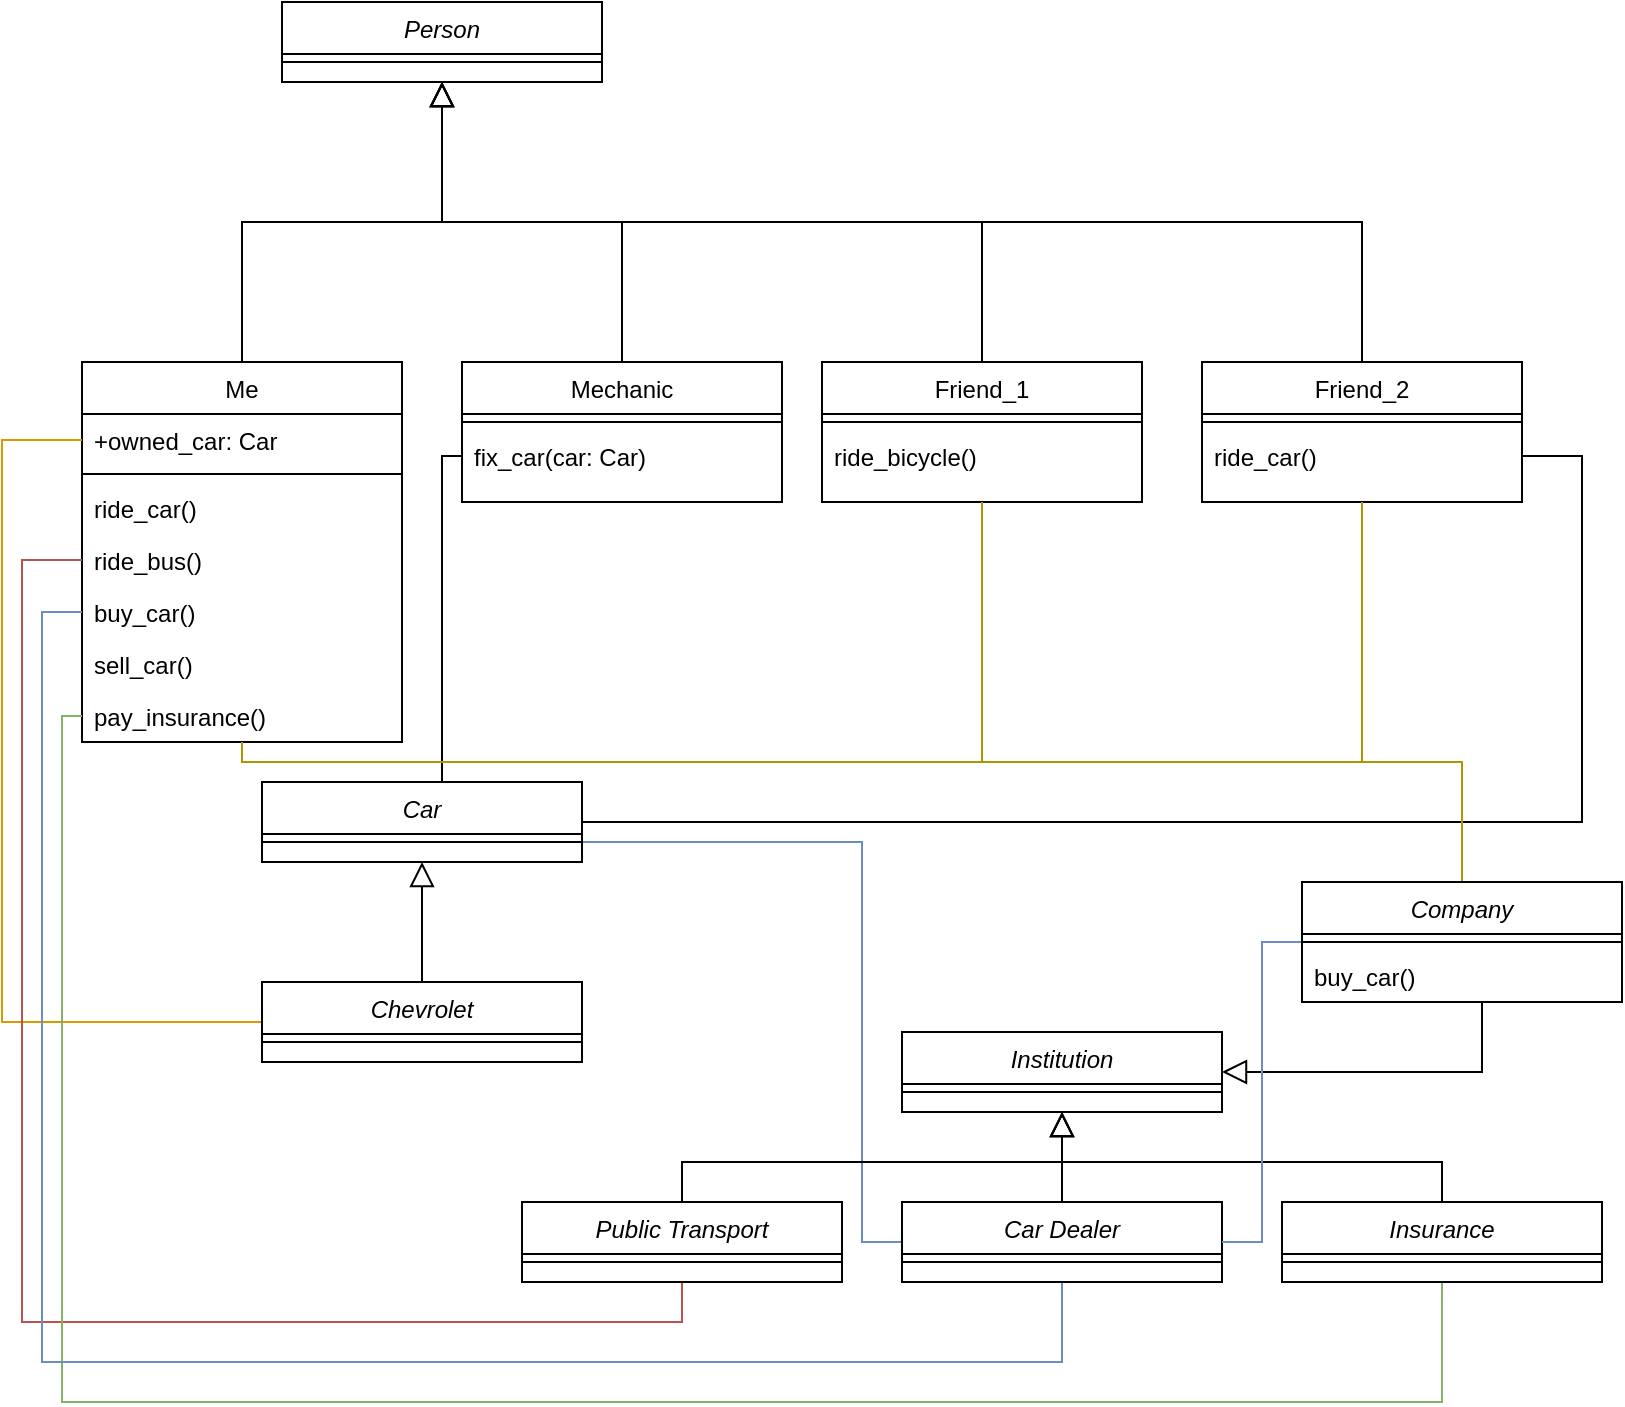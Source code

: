 <mxfile version="16.5.2" type="device"><diagram id="C5RBs43oDa-KdzZeNtuy" name="Page-1"><mxGraphModel dx="1422" dy="770" grid="1" gridSize="10" guides="1" tooltips="1" connect="1" arrows="1" fold="1" page="1" pageScale="1" pageWidth="827" pageHeight="1169" math="0" shadow="0"><root><mxCell id="WIyWlLk6GJQsqaUBKTNV-0"/><mxCell id="WIyWlLk6GJQsqaUBKTNV-1" parent="WIyWlLk6GJQsqaUBKTNV-0"/><mxCell id="zkfFHV4jXpPFQw0GAbJ--0" value="Person" style="swimlane;fontStyle=2;align=center;verticalAlign=top;childLayout=stackLayout;horizontal=1;startSize=26;horizontalStack=0;resizeParent=1;resizeLast=0;collapsible=1;marginBottom=0;rounded=0;shadow=0;strokeWidth=1;" parent="WIyWlLk6GJQsqaUBKTNV-1" vertex="1"><mxGeometry x="150" y="50" width="160" height="40" as="geometry"><mxRectangle x="230" y="140" width="160" height="26" as="alternateBounds"/></mxGeometry></mxCell><mxCell id="zkfFHV4jXpPFQw0GAbJ--4" value="" style="line;html=1;strokeWidth=1;align=left;verticalAlign=middle;spacingTop=-1;spacingLeft=3;spacingRight=3;rotatable=0;labelPosition=right;points=[];portConstraint=eastwest;" parent="zkfFHV4jXpPFQw0GAbJ--0" vertex="1"><mxGeometry y="26" width="160" height="8" as="geometry"/></mxCell><mxCell id="zkfFHV4jXpPFQw0GAbJ--6" value="Me" style="swimlane;fontStyle=0;align=center;verticalAlign=top;childLayout=stackLayout;horizontal=1;startSize=26;horizontalStack=0;resizeParent=1;resizeLast=0;collapsible=1;marginBottom=0;rounded=0;shadow=0;strokeWidth=1;" parent="WIyWlLk6GJQsqaUBKTNV-1" vertex="1"><mxGeometry x="50" y="230" width="160" height="190" as="geometry"><mxRectangle x="130" y="380" width="160" height="26" as="alternateBounds"/></mxGeometry></mxCell><mxCell id="zkfFHV4jXpPFQw0GAbJ--7" value="+owned_car: Car" style="text;align=left;verticalAlign=top;spacingLeft=4;spacingRight=4;overflow=hidden;rotatable=0;points=[[0,0.5],[1,0.5]];portConstraint=eastwest;" parent="zkfFHV4jXpPFQw0GAbJ--6" vertex="1"><mxGeometry y="26" width="160" height="26" as="geometry"/></mxCell><mxCell id="zkfFHV4jXpPFQw0GAbJ--9" value="" style="line;html=1;strokeWidth=1;align=left;verticalAlign=middle;spacingTop=-1;spacingLeft=3;spacingRight=3;rotatable=0;labelPosition=right;points=[];portConstraint=eastwest;" parent="zkfFHV4jXpPFQw0GAbJ--6" vertex="1"><mxGeometry y="52" width="160" height="8" as="geometry"/></mxCell><mxCell id="eMzhl_8tgPVxFvtlHa2W-5" value="ride_car()" style="text;strokeColor=none;fillColor=none;align=left;verticalAlign=top;spacingLeft=4;spacingRight=4;overflow=hidden;rotatable=0;points=[[0,0.5],[1,0.5]];portConstraint=eastwest;" parent="zkfFHV4jXpPFQw0GAbJ--6" vertex="1"><mxGeometry y="60" width="160" height="26" as="geometry"/></mxCell><mxCell id="eMzhl_8tgPVxFvtlHa2W-6" value="ride_bus()" style="text;strokeColor=none;fillColor=none;align=left;verticalAlign=top;spacingLeft=4;spacingRight=4;overflow=hidden;rotatable=0;points=[[0,0.5],[1,0.5]];portConstraint=eastwest;" parent="zkfFHV4jXpPFQw0GAbJ--6" vertex="1"><mxGeometry y="86" width="160" height="26" as="geometry"/></mxCell><mxCell id="eMzhl_8tgPVxFvtlHa2W-7" value="buy_car()" style="text;strokeColor=none;fillColor=none;align=left;verticalAlign=top;spacingLeft=4;spacingRight=4;overflow=hidden;rotatable=0;points=[[0,0.5],[1,0.5]];portConstraint=eastwest;" parent="zkfFHV4jXpPFQw0GAbJ--6" vertex="1"><mxGeometry y="112" width="160" height="26" as="geometry"/></mxCell><mxCell id="eMzhl_8tgPVxFvtlHa2W-8" value="sell_car()" style="text;strokeColor=none;fillColor=none;align=left;verticalAlign=top;spacingLeft=4;spacingRight=4;overflow=hidden;rotatable=0;points=[[0,0.5],[1,0.5]];portConstraint=eastwest;" parent="zkfFHV4jXpPFQw0GAbJ--6" vertex="1"><mxGeometry y="138" width="160" height="26" as="geometry"/></mxCell><mxCell id="eMzhl_8tgPVxFvtlHa2W-23" value="pay_insurance()" style="text;strokeColor=none;fillColor=none;align=left;verticalAlign=top;spacingLeft=4;spacingRight=4;overflow=hidden;rotatable=0;points=[[0,0.5],[1,0.5]];portConstraint=eastwest;" parent="zkfFHV4jXpPFQw0GAbJ--6" vertex="1"><mxGeometry y="164" width="160" height="26" as="geometry"/></mxCell><mxCell id="zkfFHV4jXpPFQw0GAbJ--12" value="" style="endArrow=block;endSize=10;endFill=0;shadow=0;strokeWidth=1;rounded=0;edgeStyle=elbowEdgeStyle;elbow=vertical;" parent="WIyWlLk6GJQsqaUBKTNV-1" source="zkfFHV4jXpPFQw0GAbJ--6" target="zkfFHV4jXpPFQw0GAbJ--0" edge="1"><mxGeometry width="160" relative="1" as="geometry"><mxPoint x="130" y="133" as="sourcePoint"/><mxPoint x="130" y="133" as="targetPoint"/></mxGeometry></mxCell><mxCell id="zkfFHV4jXpPFQw0GAbJ--13" value="Mechanic" style="swimlane;fontStyle=0;align=center;verticalAlign=top;childLayout=stackLayout;horizontal=1;startSize=26;horizontalStack=0;resizeParent=1;resizeLast=0;collapsible=1;marginBottom=0;rounded=0;shadow=0;strokeWidth=1;" parent="WIyWlLk6GJQsqaUBKTNV-1" vertex="1"><mxGeometry x="240" y="230" width="160" height="70" as="geometry"><mxRectangle x="340" y="380" width="170" height="26" as="alternateBounds"/></mxGeometry></mxCell><mxCell id="zkfFHV4jXpPFQw0GAbJ--15" value="" style="line;html=1;strokeWidth=1;align=left;verticalAlign=middle;spacingTop=-1;spacingLeft=3;spacingRight=3;rotatable=0;labelPosition=right;points=[];portConstraint=eastwest;" parent="zkfFHV4jXpPFQw0GAbJ--13" vertex="1"><mxGeometry y="26" width="160" height="8" as="geometry"/></mxCell><mxCell id="eMzhl_8tgPVxFvtlHa2W-1" value="fix_car(car: Car)" style="text;strokeColor=none;fillColor=none;align=left;verticalAlign=top;spacingLeft=4;spacingRight=4;overflow=hidden;rotatable=0;points=[[0,0.5],[1,0.5]];portConstraint=eastwest;" parent="zkfFHV4jXpPFQw0GAbJ--13" vertex="1"><mxGeometry y="34" width="160" height="26" as="geometry"/></mxCell><mxCell id="zkfFHV4jXpPFQw0GAbJ--16" value="" style="endArrow=block;endSize=10;endFill=0;shadow=0;strokeWidth=1;rounded=0;edgeStyle=elbowEdgeStyle;elbow=vertical;" parent="WIyWlLk6GJQsqaUBKTNV-1" source="zkfFHV4jXpPFQw0GAbJ--13" target="zkfFHV4jXpPFQw0GAbJ--0" edge="1"><mxGeometry width="160" relative="1" as="geometry"><mxPoint x="140" y="303" as="sourcePoint"/><mxPoint x="240" y="201" as="targetPoint"/></mxGeometry></mxCell><mxCell id="2P0hsgLDjQe4gHxBzwql-7" style="edgeStyle=orthogonalEdgeStyle;rounded=0;orthogonalLoop=1;jettySize=auto;html=1;endArrow=block;endFill=0;startArrow=none;startFill=0;endSize=10;" parent="WIyWlLk6GJQsqaUBKTNV-1" source="2P0hsgLDjQe4gHxBzwql-0" target="zkfFHV4jXpPFQw0GAbJ--0" edge="1"><mxGeometry relative="1" as="geometry"><Array as="points"><mxPoint x="500" y="160"/><mxPoint x="230" y="160"/></Array></mxGeometry></mxCell><mxCell id="2P0hsgLDjQe4gHxBzwql-0" value="Friend_1" style="swimlane;fontStyle=0;align=center;verticalAlign=top;childLayout=stackLayout;horizontal=1;startSize=26;horizontalStack=0;resizeParent=1;resizeLast=0;collapsible=1;marginBottom=0;rounded=0;shadow=0;strokeWidth=1;" parent="WIyWlLk6GJQsqaUBKTNV-1" vertex="1"><mxGeometry x="420" y="230" width="160" height="70" as="geometry"><mxRectangle x="340" y="380" width="170" height="26" as="alternateBounds"/></mxGeometry></mxCell><mxCell id="2P0hsgLDjQe4gHxBzwql-2" value="" style="line;html=1;strokeWidth=1;align=left;verticalAlign=middle;spacingTop=-1;spacingLeft=3;spacingRight=3;rotatable=0;labelPosition=right;points=[];portConstraint=eastwest;" parent="2P0hsgLDjQe4gHxBzwql-0" vertex="1"><mxGeometry y="26" width="160" height="8" as="geometry"/></mxCell><mxCell id="eMzhl_8tgPVxFvtlHa2W-2" value="ride_bicycle()" style="text;strokeColor=none;fillColor=none;align=left;verticalAlign=top;spacingLeft=4;spacingRight=4;overflow=hidden;rotatable=0;points=[[0,0.5],[1,0.5]];portConstraint=eastwest;" parent="2P0hsgLDjQe4gHxBzwql-0" vertex="1"><mxGeometry y="34" width="160" height="26" as="geometry"/></mxCell><mxCell id="2P0hsgLDjQe4gHxBzwql-8" style="edgeStyle=orthogonalEdgeStyle;rounded=0;orthogonalLoop=1;jettySize=auto;html=1;startArrow=none;startFill=0;endArrow=block;endFill=0;endSize=10;" parent="WIyWlLk6GJQsqaUBKTNV-1" source="2P0hsgLDjQe4gHxBzwql-3" target="zkfFHV4jXpPFQw0GAbJ--0" edge="1"><mxGeometry relative="1" as="geometry"><Array as="points"><mxPoint x="690" y="160"/><mxPoint x="230" y="160"/></Array></mxGeometry></mxCell><mxCell id="2P0hsgLDjQe4gHxBzwql-3" value="Friend_2" style="swimlane;fontStyle=0;align=center;verticalAlign=top;childLayout=stackLayout;horizontal=1;startSize=26;horizontalStack=0;resizeParent=1;resizeLast=0;collapsible=1;marginBottom=0;rounded=0;shadow=0;strokeWidth=1;" parent="WIyWlLk6GJQsqaUBKTNV-1" vertex="1"><mxGeometry x="610" y="230" width="160" height="70" as="geometry"><mxRectangle x="340" y="380" width="170" height="26" as="alternateBounds"/></mxGeometry></mxCell><mxCell id="2P0hsgLDjQe4gHxBzwql-5" value="" style="line;html=1;strokeWidth=1;align=left;verticalAlign=middle;spacingTop=-1;spacingLeft=3;spacingRight=3;rotatable=0;labelPosition=right;points=[];portConstraint=eastwest;" parent="2P0hsgLDjQe4gHxBzwql-3" vertex="1"><mxGeometry y="26" width="160" height="8" as="geometry"/></mxCell><mxCell id="eMzhl_8tgPVxFvtlHa2W-3" value="ride_car()" style="text;strokeColor=none;fillColor=none;align=left;verticalAlign=top;spacingLeft=4;spacingRight=4;overflow=hidden;rotatable=0;points=[[0,0.5],[1,0.5]];portConstraint=eastwest;" parent="2P0hsgLDjQe4gHxBzwql-3" vertex="1"><mxGeometry y="34" width="160" height="26" as="geometry"/></mxCell><mxCell id="eMzhl_8tgPVxFvtlHa2W-10" style="edgeStyle=orthogonalEdgeStyle;rounded=0;orthogonalLoop=1;jettySize=auto;html=1;endArrow=none;endFill=0;endSize=10;" parent="WIyWlLk6GJQsqaUBKTNV-1" source="2P0hsgLDjQe4gHxBzwql-9" target="eMzhl_8tgPVxFvtlHa2W-1" edge="1"><mxGeometry relative="1" as="geometry"><Array as="points"><mxPoint x="230" y="277"/></Array></mxGeometry></mxCell><mxCell id="eMzhl_8tgPVxFvtlHa2W-11" style="edgeStyle=orthogonalEdgeStyle;rounded=0;orthogonalLoop=1;jettySize=auto;html=1;endArrow=none;endFill=0;endSize=10;" parent="WIyWlLk6GJQsqaUBKTNV-1" source="2P0hsgLDjQe4gHxBzwql-9" target="eMzhl_8tgPVxFvtlHa2W-3" edge="1"><mxGeometry relative="1" as="geometry"><Array as="points"><mxPoint x="800" y="460"/><mxPoint x="800" y="277"/></Array></mxGeometry></mxCell><mxCell id="yEpFPjATh9tfWw3U0xnS-0" style="edgeStyle=orthogonalEdgeStyle;rounded=0;orthogonalLoop=1;jettySize=auto;html=1;endArrow=none;endFill=0;endSize=10;fillColor=#dae8fc;strokeColor=#6c8ebf;" edge="1" parent="WIyWlLk6GJQsqaUBKTNV-1" source="2P0hsgLDjQe4gHxBzwql-9" target="eMzhl_8tgPVxFvtlHa2W-18"><mxGeometry relative="1" as="geometry"><Array as="points"><mxPoint x="440" y="470"/><mxPoint x="440" y="670"/></Array></mxGeometry></mxCell><mxCell id="2P0hsgLDjQe4gHxBzwql-9" value="Car" style="swimlane;fontStyle=2;align=center;verticalAlign=top;childLayout=stackLayout;horizontal=1;startSize=26;horizontalStack=0;resizeParent=1;resizeLast=0;collapsible=1;marginBottom=0;rounded=0;shadow=0;strokeWidth=1;" parent="WIyWlLk6GJQsqaUBKTNV-1" vertex="1"><mxGeometry x="140" y="440" width="160" height="40" as="geometry"><mxRectangle x="230" y="140" width="160" height="26" as="alternateBounds"/></mxGeometry></mxCell><mxCell id="2P0hsgLDjQe4gHxBzwql-10" value="" style="line;html=1;strokeWidth=1;align=left;verticalAlign=middle;spacingTop=-1;spacingLeft=3;spacingRight=3;rotatable=0;labelPosition=right;points=[];portConstraint=eastwest;" parent="2P0hsgLDjQe4gHxBzwql-9" vertex="1"><mxGeometry y="26" width="160" height="8" as="geometry"/></mxCell><mxCell id="eMzhl_8tgPVxFvtlHa2W-0" style="edgeStyle=orthogonalEdgeStyle;rounded=0;orthogonalLoop=1;jettySize=auto;html=1;endArrow=block;endFill=0;endSize=10;" parent="WIyWlLk6GJQsqaUBKTNV-1" source="2P0hsgLDjQe4gHxBzwql-11" target="2P0hsgLDjQe4gHxBzwql-9" edge="1"><mxGeometry relative="1" as="geometry"/></mxCell><mxCell id="eMzhl_8tgPVxFvtlHa2W-9" style="edgeStyle=orthogonalEdgeStyle;rounded=0;orthogonalLoop=1;jettySize=auto;html=1;endArrow=none;endFill=0;endSize=10;fillColor=#ffe6cc;strokeColor=#d79b00;" parent="WIyWlLk6GJQsqaUBKTNV-1" source="2P0hsgLDjQe4gHxBzwql-11" target="zkfFHV4jXpPFQw0GAbJ--7" edge="1"><mxGeometry relative="1" as="geometry"><Array as="points"><mxPoint x="10" y="560"/><mxPoint x="10" y="269"/></Array></mxGeometry></mxCell><mxCell id="2P0hsgLDjQe4gHxBzwql-11" value="Chevrolet" style="swimlane;fontStyle=2;align=center;verticalAlign=top;childLayout=stackLayout;horizontal=1;startSize=26;horizontalStack=0;resizeParent=1;resizeLast=0;collapsible=1;marginBottom=0;rounded=0;shadow=0;strokeWidth=1;" parent="WIyWlLk6GJQsqaUBKTNV-1" vertex="1"><mxGeometry x="140" y="540" width="160" height="40" as="geometry"><mxRectangle x="230" y="140" width="160" height="26" as="alternateBounds"/></mxGeometry></mxCell><mxCell id="2P0hsgLDjQe4gHxBzwql-12" value="" style="line;html=1;strokeWidth=1;align=left;verticalAlign=middle;spacingTop=-1;spacingLeft=3;spacingRight=3;rotatable=0;labelPosition=right;points=[];portConstraint=eastwest;" parent="2P0hsgLDjQe4gHxBzwql-11" vertex="1"><mxGeometry y="26" width="160" height="8" as="geometry"/></mxCell><mxCell id="eMzhl_8tgPVxFvtlHa2W-12" value="Institution" style="swimlane;fontStyle=2;align=center;verticalAlign=top;childLayout=stackLayout;horizontal=1;startSize=26;horizontalStack=0;resizeParent=1;resizeLast=0;collapsible=1;marginBottom=0;rounded=0;shadow=0;strokeWidth=1;" parent="WIyWlLk6GJQsqaUBKTNV-1" vertex="1"><mxGeometry x="460" y="565" width="160" height="40" as="geometry"><mxRectangle x="230" y="140" width="160" height="26" as="alternateBounds"/></mxGeometry></mxCell><mxCell id="eMzhl_8tgPVxFvtlHa2W-13" value="" style="line;html=1;strokeWidth=1;align=left;verticalAlign=middle;spacingTop=-1;spacingLeft=3;spacingRight=3;rotatable=0;labelPosition=right;points=[];portConstraint=eastwest;" parent="eMzhl_8tgPVxFvtlHa2W-12" vertex="1"><mxGeometry y="26" width="160" height="8" as="geometry"/></mxCell><mxCell id="eMzhl_8tgPVxFvtlHa2W-20" style="edgeStyle=orthogonalEdgeStyle;rounded=0;orthogonalLoop=1;jettySize=auto;html=1;endArrow=block;endFill=0;endSize=10;" parent="WIyWlLk6GJQsqaUBKTNV-1" source="eMzhl_8tgPVxFvtlHa2W-14" target="eMzhl_8tgPVxFvtlHa2W-12" edge="1"><mxGeometry relative="1" as="geometry"><Array as="points"><mxPoint x="350" y="630"/><mxPoint x="540" y="630"/></Array></mxGeometry></mxCell><mxCell id="eMzhl_8tgPVxFvtlHa2W-24" style="edgeStyle=orthogonalEdgeStyle;rounded=0;orthogonalLoop=1;jettySize=auto;html=1;endArrow=none;endFill=0;endSize=10;fillColor=#f8cecc;strokeColor=#b85450;" parent="WIyWlLk6GJQsqaUBKTNV-1" source="eMzhl_8tgPVxFvtlHa2W-14" target="eMzhl_8tgPVxFvtlHa2W-6" edge="1"><mxGeometry relative="1" as="geometry"><Array as="points"><mxPoint x="350" y="710"/><mxPoint x="20" y="710"/><mxPoint x="20" y="329"/></Array></mxGeometry></mxCell><mxCell id="eMzhl_8tgPVxFvtlHa2W-14" value="Public Transport" style="swimlane;fontStyle=2;align=center;verticalAlign=top;childLayout=stackLayout;horizontal=1;startSize=26;horizontalStack=0;resizeParent=1;resizeLast=0;collapsible=1;marginBottom=0;rounded=0;shadow=0;strokeWidth=1;" parent="WIyWlLk6GJQsqaUBKTNV-1" vertex="1"><mxGeometry x="270" y="650" width="160" height="40" as="geometry"><mxRectangle x="230" y="140" width="160" height="26" as="alternateBounds"/></mxGeometry></mxCell><mxCell id="eMzhl_8tgPVxFvtlHa2W-15" value="" style="line;html=1;strokeWidth=1;align=left;verticalAlign=middle;spacingTop=-1;spacingLeft=3;spacingRight=3;rotatable=0;labelPosition=right;points=[];portConstraint=eastwest;" parent="eMzhl_8tgPVxFvtlHa2W-14" vertex="1"><mxGeometry y="26" width="160" height="8" as="geometry"/></mxCell><mxCell id="eMzhl_8tgPVxFvtlHa2W-22" style="edgeStyle=orthogonalEdgeStyle;rounded=0;orthogonalLoop=1;jettySize=auto;html=1;endArrow=block;endFill=0;endSize=10;" parent="WIyWlLk6GJQsqaUBKTNV-1" source="eMzhl_8tgPVxFvtlHa2W-16" target="eMzhl_8tgPVxFvtlHa2W-12" edge="1"><mxGeometry relative="1" as="geometry"><Array as="points"><mxPoint x="730" y="630"/><mxPoint x="540" y="630"/></Array></mxGeometry></mxCell><mxCell id="eMzhl_8tgPVxFvtlHa2W-26" style="edgeStyle=orthogonalEdgeStyle;rounded=0;orthogonalLoop=1;jettySize=auto;html=1;endArrow=none;endFill=0;endSize=10;fillColor=#d5e8d4;strokeColor=#82b366;" parent="WIyWlLk6GJQsqaUBKTNV-1" source="eMzhl_8tgPVxFvtlHa2W-16" target="eMzhl_8tgPVxFvtlHa2W-23" edge="1"><mxGeometry relative="1" as="geometry"><Array as="points"><mxPoint x="730" y="750"/><mxPoint x="40" y="750"/><mxPoint x="40" y="407"/></Array></mxGeometry></mxCell><mxCell id="eMzhl_8tgPVxFvtlHa2W-16" value="Insurance" style="swimlane;fontStyle=2;align=center;verticalAlign=top;childLayout=stackLayout;horizontal=1;startSize=26;horizontalStack=0;resizeParent=1;resizeLast=0;collapsible=1;marginBottom=0;rounded=0;shadow=0;strokeWidth=1;" parent="WIyWlLk6GJQsqaUBKTNV-1" vertex="1"><mxGeometry x="650" y="650" width="160" height="40" as="geometry"><mxRectangle x="230" y="140" width="160" height="26" as="alternateBounds"/></mxGeometry></mxCell><mxCell id="eMzhl_8tgPVxFvtlHa2W-17" value="" style="line;html=1;strokeWidth=1;align=left;verticalAlign=middle;spacingTop=-1;spacingLeft=3;spacingRight=3;rotatable=0;labelPosition=right;points=[];portConstraint=eastwest;" parent="eMzhl_8tgPVxFvtlHa2W-16" vertex="1"><mxGeometry y="26" width="160" height="8" as="geometry"/></mxCell><mxCell id="eMzhl_8tgPVxFvtlHa2W-21" style="edgeStyle=orthogonalEdgeStyle;rounded=0;orthogonalLoop=1;jettySize=auto;html=1;endArrow=block;endFill=0;endSize=10;" parent="WIyWlLk6GJQsqaUBKTNV-1" source="eMzhl_8tgPVxFvtlHa2W-18" target="eMzhl_8tgPVxFvtlHa2W-12" edge="1"><mxGeometry relative="1" as="geometry"/></mxCell><mxCell id="eMzhl_8tgPVxFvtlHa2W-25" style="edgeStyle=orthogonalEdgeStyle;rounded=0;orthogonalLoop=1;jettySize=auto;html=1;endArrow=none;endFill=0;endSize=10;fillColor=#dae8fc;strokeColor=#6c8ebf;" parent="WIyWlLk6GJQsqaUBKTNV-1" source="eMzhl_8tgPVxFvtlHa2W-18" target="eMzhl_8tgPVxFvtlHa2W-7" edge="1"><mxGeometry relative="1" as="geometry"><Array as="points"><mxPoint x="540" y="730"/><mxPoint x="30" y="730"/><mxPoint x="30" y="355"/></Array></mxGeometry></mxCell><mxCell id="eMzhl_8tgPVxFvtlHa2W-18" value="Car Dealer" style="swimlane;fontStyle=2;align=center;verticalAlign=top;childLayout=stackLayout;horizontal=1;startSize=26;horizontalStack=0;resizeParent=1;resizeLast=0;collapsible=1;marginBottom=0;rounded=0;shadow=0;strokeWidth=1;" parent="WIyWlLk6GJQsqaUBKTNV-1" vertex="1"><mxGeometry x="460" y="650" width="160" height="40" as="geometry"><mxRectangle x="230" y="140" width="160" height="26" as="alternateBounds"/></mxGeometry></mxCell><mxCell id="eMzhl_8tgPVxFvtlHa2W-19" value="" style="line;html=1;strokeWidth=1;align=left;verticalAlign=middle;spacingTop=-1;spacingLeft=3;spacingRight=3;rotatable=0;labelPosition=right;points=[];portConstraint=eastwest;" parent="eMzhl_8tgPVxFvtlHa2W-18" vertex="1"><mxGeometry y="26" width="160" height="8" as="geometry"/></mxCell><mxCell id="yEpFPjATh9tfWw3U0xnS-5" style="edgeStyle=orthogonalEdgeStyle;rounded=0;orthogonalLoop=1;jettySize=auto;html=1;endArrow=block;endFill=0;endSize=10;" edge="1" parent="WIyWlLk6GJQsqaUBKTNV-1" source="yEpFPjATh9tfWw3U0xnS-1" target="eMzhl_8tgPVxFvtlHa2W-12"><mxGeometry relative="1" as="geometry"><Array as="points"><mxPoint x="750" y="585"/></Array></mxGeometry></mxCell><mxCell id="yEpFPjATh9tfWw3U0xnS-6" style="edgeStyle=orthogonalEdgeStyle;rounded=0;orthogonalLoop=1;jettySize=auto;html=1;endArrow=none;endFill=0;endSize=10;fillColor=#dae8fc;strokeColor=#6c8ebf;" edge="1" parent="WIyWlLk6GJQsqaUBKTNV-1" source="yEpFPjATh9tfWw3U0xnS-1" target="eMzhl_8tgPVxFvtlHa2W-18"><mxGeometry relative="1" as="geometry"><Array as="points"><mxPoint x="640" y="520"/><mxPoint x="640" y="670"/></Array></mxGeometry></mxCell><mxCell id="yEpFPjATh9tfWw3U0xnS-7" style="edgeStyle=orthogonalEdgeStyle;rounded=0;orthogonalLoop=1;jettySize=auto;html=1;endArrow=none;endFill=0;endSize=10;fillColor=#e3c800;strokeColor=#B09500;" edge="1" parent="WIyWlLk6GJQsqaUBKTNV-1" source="yEpFPjATh9tfWw3U0xnS-1" target="2P0hsgLDjQe4gHxBzwql-3"><mxGeometry relative="1" as="geometry"><Array as="points"><mxPoint x="740" y="430"/><mxPoint x="690" y="430"/></Array></mxGeometry></mxCell><mxCell id="yEpFPjATh9tfWw3U0xnS-8" style="edgeStyle=orthogonalEdgeStyle;rounded=0;orthogonalLoop=1;jettySize=auto;html=1;endArrow=none;endFill=0;endSize=10;fillColor=#e3c800;strokeColor=#B09500;" edge="1" parent="WIyWlLk6GJQsqaUBKTNV-1" source="yEpFPjATh9tfWw3U0xnS-1" target="2P0hsgLDjQe4gHxBzwql-0"><mxGeometry relative="1" as="geometry"><Array as="points"><mxPoint x="740" y="430"/><mxPoint x="500" y="430"/></Array></mxGeometry></mxCell><mxCell id="yEpFPjATh9tfWw3U0xnS-9" style="edgeStyle=orthogonalEdgeStyle;rounded=0;orthogonalLoop=1;jettySize=auto;html=1;endArrow=none;endFill=0;endSize=10;fillColor=#e3c800;strokeColor=#B09500;" edge="1" parent="WIyWlLk6GJQsqaUBKTNV-1" source="yEpFPjATh9tfWw3U0xnS-1" target="zkfFHV4jXpPFQw0GAbJ--6"><mxGeometry relative="1" as="geometry"><Array as="points"><mxPoint x="740" y="430"/><mxPoint x="130" y="430"/></Array></mxGeometry></mxCell><mxCell id="yEpFPjATh9tfWw3U0xnS-1" value="Company" style="swimlane;fontStyle=2;align=center;verticalAlign=top;childLayout=stackLayout;horizontal=1;startSize=26;horizontalStack=0;resizeParent=1;resizeLast=0;collapsible=1;marginBottom=0;rounded=0;shadow=0;strokeWidth=1;" vertex="1" parent="WIyWlLk6GJQsqaUBKTNV-1"><mxGeometry x="660" y="490" width="160" height="60" as="geometry"><mxRectangle x="230" y="140" width="160" height="26" as="alternateBounds"/></mxGeometry></mxCell><mxCell id="yEpFPjATh9tfWw3U0xnS-2" value="" style="line;html=1;strokeWidth=1;align=left;verticalAlign=middle;spacingTop=-1;spacingLeft=3;spacingRight=3;rotatable=0;labelPosition=right;points=[];portConstraint=eastwest;" vertex="1" parent="yEpFPjATh9tfWw3U0xnS-1"><mxGeometry y="26" width="160" height="8" as="geometry"/></mxCell><mxCell id="yEpFPjATh9tfWw3U0xnS-4" value="buy_car()" style="text;strokeColor=none;fillColor=none;align=left;verticalAlign=top;spacingLeft=4;spacingRight=4;overflow=hidden;rotatable=0;points=[[0,0.5],[1,0.5]];portConstraint=eastwest;" vertex="1" parent="yEpFPjATh9tfWw3U0xnS-1"><mxGeometry y="34" width="160" height="26" as="geometry"/></mxCell></root></mxGraphModel></diagram></mxfile>